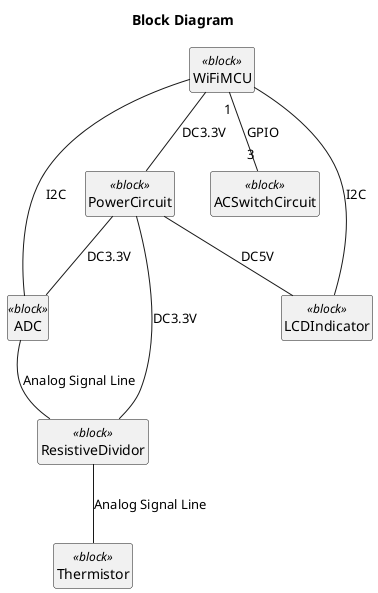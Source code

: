 @startuml

title Block Diagram 

hide circle
hide method
hide empty members


class "WiFiMCU" as BlockWiFiMCU  <<block>>{
}
class "ADC" as BlockADC <<block>>{
}
class "PowerCircuit" as BlockPowerCircuit <<block>>{
}
class "ACSwitchCircuit" as BlockACSwitchCircuit <<block>>{
}
class "LCDIndicator" as BlockLCDIndicator <<block>>{
}
class "ResistiveDividor" as BlockResistiveDividor <<block>>{
}
class "Thermistor" as BlockThermistor <<block>>{
}

'WifiMCUとADCはI2Cで接続
BlockWiFiMCU -- BlockADC : I2C

'WifiMCUには3.3Vを供給
BlockWiFiMCU -- BlockPowerCircuit : DC3.3V

BlockWiFiMCU "1"--"3" BlockACSwitchCircuit : GPIO

'WifiMCUとLCDはI2Cで接続
BlockWiFiMCU -- BlockLCDIndicator : I2C

'LCDには5Vを供給
BlockPowerCircuit -- BlockLCDIndicator : DC5V

'ResistiveDividorには3.3Vを供給
BlockPowerCircuit -- BlockResistiveDividor : DC3.3V

'ADCには3.3Vを供給
BlockPowerCircuit -- BlockADC : DC3.3V

'ADCに, ResistiveDividorの入力をキャプチャさせる
BlockADC -- BlockResistiveDividor : Analog Signal Line

'ResistiveDividorに, サーミスタを接続
BlockResistiveDividor -- BlockThermistor : Analog Signal Line
@enduml
